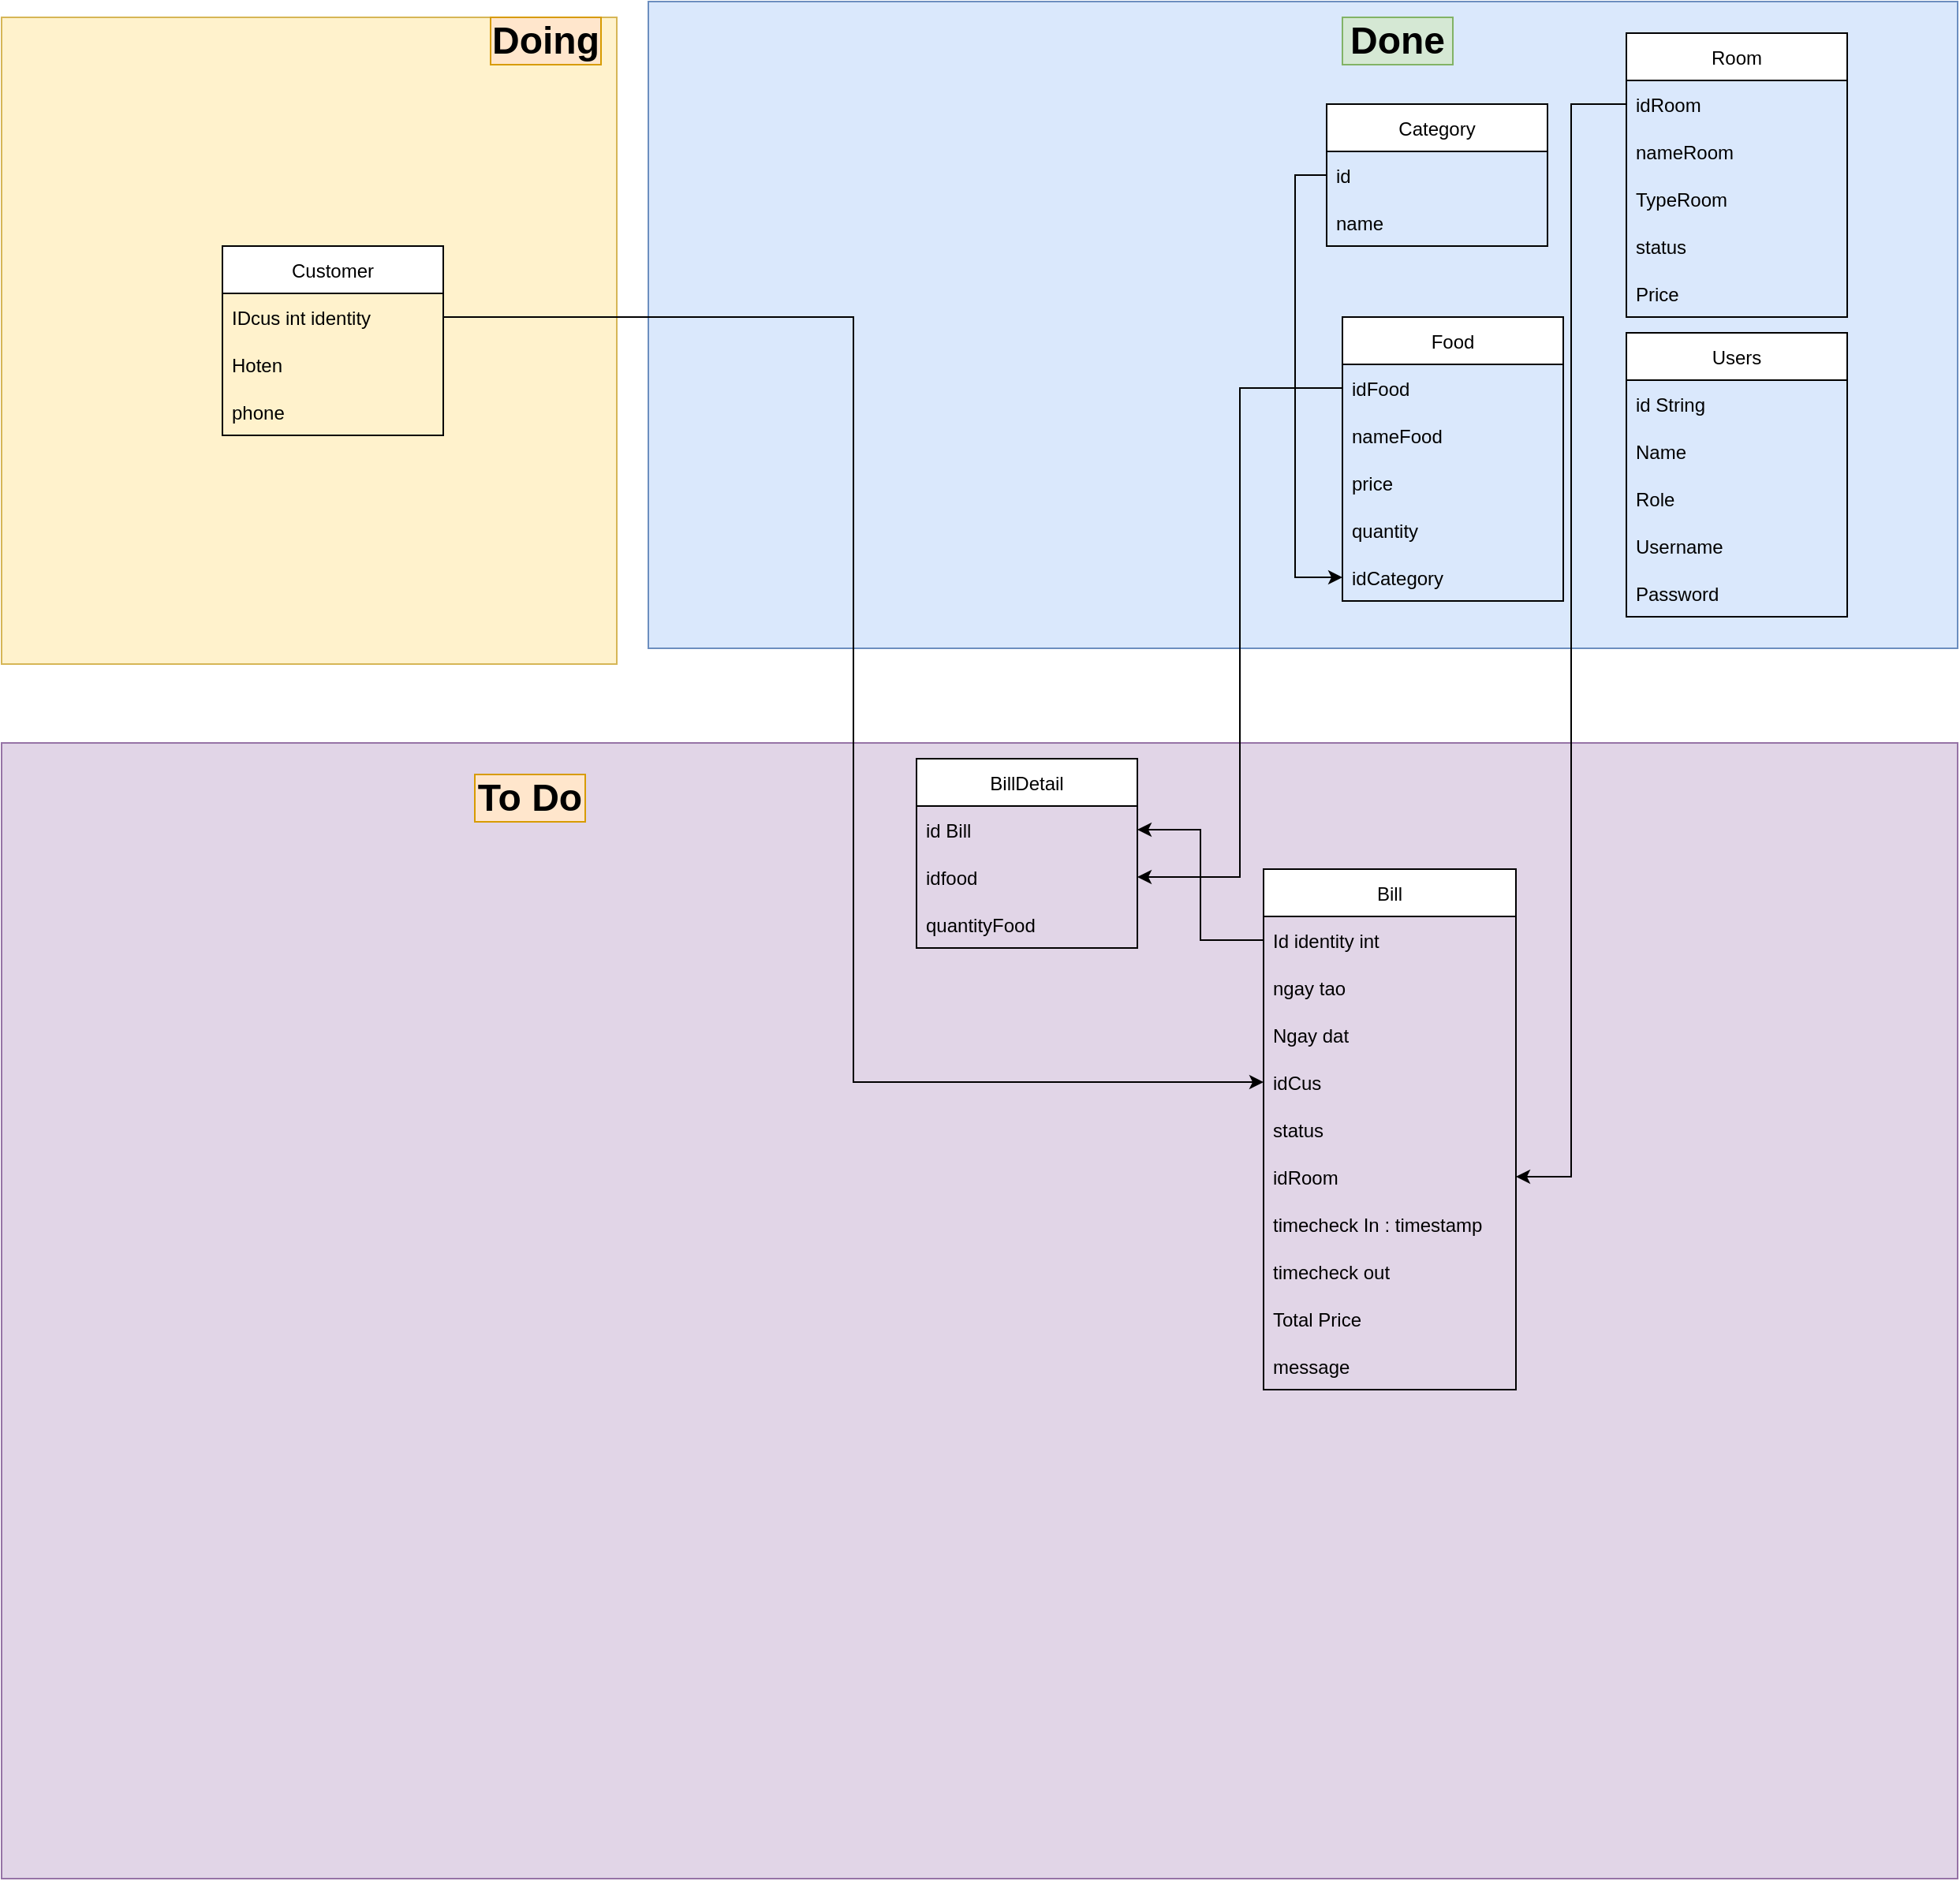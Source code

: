 <mxfile version="16.0.0" type="device"><diagram id="w9grq7raoQOu19FhDTEP" name="Page-1"><mxGraphModel dx="2228" dy="1094" grid="1" gridSize="10" guides="1" tooltips="1" connect="1" arrows="1" fold="1" page="1" pageScale="1" pageWidth="850" pageHeight="1100" math="0" shadow="0"><root><mxCell id="0"/><mxCell id="1" parent="0"/><mxCell id="NQvw7-BNusnK6Q77nifB-6" value="" style="rounded=0;whiteSpace=wrap;html=1;fontSize=24;fillColor=#e1d5e7;strokeColor=#9673a6;" vertex="1" parent="1"><mxGeometry x="-350" y="530" width="1240" height="720" as="geometry"/></mxCell><mxCell id="NQvw7-BNusnK6Q77nifB-3" value="" style="rounded=0;whiteSpace=wrap;html=1;fillColor=#fff2cc;strokeColor=#d6b656;" vertex="1" parent="1"><mxGeometry x="-350" y="70" width="390" height="410" as="geometry"/></mxCell><mxCell id="NQvw7-BNusnK6Q77nifB-1" value="" style="rounded=0;whiteSpace=wrap;html=1;fillColor=#dae8fc;strokeColor=#6c8ebf;" vertex="1" parent="1"><mxGeometry x="60" y="60" width="830" height="410" as="geometry"/></mxCell><mxCell id="ckwULzRSpGX4vH-5wd21-15" value="Customer" style="swimlane;fontStyle=0;childLayout=stackLayout;horizontal=1;startSize=30;horizontalStack=0;resizeParent=1;resizeParentMax=0;resizeLast=0;collapsible=1;marginBottom=0;" parent="1" vertex="1"><mxGeometry x="-210" y="215" width="140" height="120" as="geometry"/></mxCell><mxCell id="ckwULzRSpGX4vH-5wd21-16" value="IDcus int identity" style="text;strokeColor=none;fillColor=none;align=left;verticalAlign=middle;spacingLeft=4;spacingRight=4;overflow=hidden;points=[[0,0.5],[1,0.5]];portConstraint=eastwest;rotatable=0;" parent="ckwULzRSpGX4vH-5wd21-15" vertex="1"><mxGeometry y="30" width="140" height="30" as="geometry"/></mxCell><mxCell id="ckwULzRSpGX4vH-5wd21-17" value="Hoten" style="text;strokeColor=none;fillColor=none;align=left;verticalAlign=middle;spacingLeft=4;spacingRight=4;overflow=hidden;points=[[0,0.5],[1,0.5]];portConstraint=eastwest;rotatable=0;" parent="ckwULzRSpGX4vH-5wd21-15" vertex="1"><mxGeometry y="60" width="140" height="30" as="geometry"/></mxCell><mxCell id="ckwULzRSpGX4vH-5wd21-49" value="phone" style="text;strokeColor=none;fillColor=none;align=left;verticalAlign=middle;spacingLeft=4;spacingRight=4;overflow=hidden;points=[[0,0.5],[1,0.5]];portConstraint=eastwest;rotatable=0;" parent="ckwULzRSpGX4vH-5wd21-15" vertex="1"><mxGeometry y="90" width="140" height="30" as="geometry"/></mxCell><mxCell id="ckwULzRSpGX4vH-5wd21-19" value="Users" style="swimlane;fontStyle=0;childLayout=stackLayout;horizontal=1;startSize=30;horizontalStack=0;resizeParent=1;resizeParentMax=0;resizeLast=0;collapsible=1;marginBottom=0;" parent="1" vertex="1"><mxGeometry x="680" y="270" width="140" height="180" as="geometry"/></mxCell><mxCell id="ckwULzRSpGX4vH-5wd21-20" value="id String" style="text;strokeColor=none;fillColor=none;align=left;verticalAlign=middle;spacingLeft=4;spacingRight=4;overflow=hidden;points=[[0,0.5],[1,0.5]];portConstraint=eastwest;rotatable=0;" parent="ckwULzRSpGX4vH-5wd21-19" vertex="1"><mxGeometry y="30" width="140" height="30" as="geometry"/></mxCell><mxCell id="ckwULzRSpGX4vH-5wd21-21" value="Name" style="text;strokeColor=none;fillColor=none;align=left;verticalAlign=middle;spacingLeft=4;spacingRight=4;overflow=hidden;points=[[0,0.5],[1,0.5]];portConstraint=eastwest;rotatable=0;" parent="ckwULzRSpGX4vH-5wd21-19" vertex="1"><mxGeometry y="60" width="140" height="30" as="geometry"/></mxCell><mxCell id="ckwULzRSpGX4vH-5wd21-22" value="Role" style="text;strokeColor=none;fillColor=none;align=left;verticalAlign=middle;spacingLeft=4;spacingRight=4;overflow=hidden;points=[[0,0.5],[1,0.5]];portConstraint=eastwest;rotatable=0;" parent="ckwULzRSpGX4vH-5wd21-19" vertex="1"><mxGeometry y="90" width="140" height="30" as="geometry"/></mxCell><mxCell id="ckwULzRSpGX4vH-5wd21-47" value="Username" style="text;strokeColor=none;fillColor=none;align=left;verticalAlign=middle;spacingLeft=4;spacingRight=4;overflow=hidden;points=[[0,0.5],[1,0.5]];portConstraint=eastwest;rotatable=0;" parent="ckwULzRSpGX4vH-5wd21-19" vertex="1"><mxGeometry y="120" width="140" height="30" as="geometry"/></mxCell><mxCell id="ckwULzRSpGX4vH-5wd21-48" value="Password" style="text;strokeColor=none;fillColor=none;align=left;verticalAlign=middle;spacingLeft=4;spacingRight=4;overflow=hidden;points=[[0,0.5],[1,0.5]];portConstraint=eastwest;rotatable=0;" parent="ckwULzRSpGX4vH-5wd21-19" vertex="1"><mxGeometry y="150" width="140" height="30" as="geometry"/></mxCell><mxCell id="ckwULzRSpGX4vH-5wd21-27" value="Room" style="swimlane;fontStyle=0;childLayout=stackLayout;horizontal=1;startSize=30;horizontalStack=0;resizeParent=1;resizeParentMax=0;resizeLast=0;collapsible=1;marginBottom=0;" parent="1" vertex="1"><mxGeometry x="680" y="80" width="140" height="180" as="geometry"/></mxCell><mxCell id="ckwULzRSpGX4vH-5wd21-28" value="idRoom" style="text;strokeColor=none;fillColor=none;align=left;verticalAlign=middle;spacingLeft=4;spacingRight=4;overflow=hidden;points=[[0,0.5],[1,0.5]];portConstraint=eastwest;rotatable=0;" parent="ckwULzRSpGX4vH-5wd21-27" vertex="1"><mxGeometry y="30" width="140" height="30" as="geometry"/></mxCell><mxCell id="ckwULzRSpGX4vH-5wd21-69" value="nameRoom" style="text;strokeColor=none;fillColor=none;align=left;verticalAlign=middle;spacingLeft=4;spacingRight=4;overflow=hidden;points=[[0,0.5],[1,0.5]];portConstraint=eastwest;rotatable=0;" parent="ckwULzRSpGX4vH-5wd21-27" vertex="1"><mxGeometry y="60" width="140" height="30" as="geometry"/></mxCell><mxCell id="6aZhf54eSi-JH4mKwvQO-6" value="TypeRoom" style="text;strokeColor=none;fillColor=none;align=left;verticalAlign=middle;spacingLeft=4;spacingRight=4;overflow=hidden;points=[[0,0.5],[1,0.5]];portConstraint=eastwest;rotatable=0;" parent="ckwULzRSpGX4vH-5wd21-27" vertex="1"><mxGeometry y="90" width="140" height="30" as="geometry"/></mxCell><mxCell id="6aZhf54eSi-JH4mKwvQO-20" value="status" style="text;strokeColor=none;fillColor=none;align=left;verticalAlign=middle;spacingLeft=4;spacingRight=4;overflow=hidden;points=[[0,0.5],[1,0.5]];portConstraint=eastwest;rotatable=0;" parent="ckwULzRSpGX4vH-5wd21-27" vertex="1"><mxGeometry y="120" width="140" height="30" as="geometry"/></mxCell><mxCell id="6aZhf54eSi-JH4mKwvQO-7" value="Price" style="text;strokeColor=none;fillColor=none;align=left;verticalAlign=middle;spacingLeft=4;spacingRight=4;overflow=hidden;points=[[0,0.5],[1,0.5]];portConstraint=eastwest;rotatable=0;" parent="ckwULzRSpGX4vH-5wd21-27" vertex="1"><mxGeometry y="150" width="140" height="30" as="geometry"/></mxCell><mxCell id="ckwULzRSpGX4vH-5wd21-31" value="Food" style="swimlane;fontStyle=0;childLayout=stackLayout;horizontal=1;startSize=30;horizontalStack=0;resizeParent=1;resizeParentMax=0;resizeLast=0;collapsible=1;marginBottom=0;" parent="1" vertex="1"><mxGeometry x="500" y="260" width="140" height="180" as="geometry"/></mxCell><mxCell id="ckwULzRSpGX4vH-5wd21-33" value="idFood" style="text;strokeColor=none;fillColor=none;align=left;verticalAlign=middle;spacingLeft=4;spacingRight=4;overflow=hidden;points=[[0,0.5],[1,0.5]];portConstraint=eastwest;rotatable=0;" parent="ckwULzRSpGX4vH-5wd21-31" vertex="1"><mxGeometry y="30" width="140" height="30" as="geometry"/></mxCell><mxCell id="ckwULzRSpGX4vH-5wd21-32" value="nameFood" style="text;strokeColor=none;fillColor=none;align=left;verticalAlign=middle;spacingLeft=4;spacingRight=4;overflow=hidden;points=[[0,0.5],[1,0.5]];portConstraint=eastwest;rotatable=0;" parent="ckwULzRSpGX4vH-5wd21-31" vertex="1"><mxGeometry y="60" width="140" height="30" as="geometry"/></mxCell><mxCell id="ckwULzRSpGX4vH-5wd21-34" value="price" style="text;strokeColor=none;fillColor=none;align=left;verticalAlign=middle;spacingLeft=4;spacingRight=4;overflow=hidden;points=[[0,0.5],[1,0.5]];portConstraint=eastwest;rotatable=0;" parent="ckwULzRSpGX4vH-5wd21-31" vertex="1"><mxGeometry y="90" width="140" height="30" as="geometry"/></mxCell><mxCell id="ckwULzRSpGX4vH-5wd21-71" value="quantity" style="text;strokeColor=none;fillColor=none;align=left;verticalAlign=middle;spacingLeft=4;spacingRight=4;overflow=hidden;points=[[0,0.5],[1,0.5]];portConstraint=eastwest;rotatable=0;" parent="ckwULzRSpGX4vH-5wd21-31" vertex="1"><mxGeometry y="120" width="140" height="30" as="geometry"/></mxCell><mxCell id="DVMh2OD3ZCxhIXcD10r7-8" value="idCategory" style="text;strokeColor=none;fillColor=none;align=left;verticalAlign=middle;spacingLeft=4;spacingRight=4;overflow=hidden;points=[[0,0.5],[1,0.5]];portConstraint=eastwest;rotatable=0;" parent="ckwULzRSpGX4vH-5wd21-31" vertex="1"><mxGeometry y="150" width="140" height="30" as="geometry"/></mxCell><mxCell id="ckwULzRSpGX4vH-5wd21-35" value="Bill" style="swimlane;fontStyle=0;childLayout=stackLayout;horizontal=1;startSize=30;horizontalStack=0;resizeParent=1;resizeParentMax=0;resizeLast=0;collapsible=1;marginBottom=0;" parent="1" vertex="1"><mxGeometry x="450" y="610" width="160" height="330" as="geometry"/></mxCell><mxCell id="ckwULzRSpGX4vH-5wd21-36" value="Id identity int" style="text;strokeColor=none;fillColor=none;align=left;verticalAlign=middle;spacingLeft=4;spacingRight=4;overflow=hidden;points=[[0,0.5],[1,0.5]];portConstraint=eastwest;rotatable=0;" parent="ckwULzRSpGX4vH-5wd21-35" vertex="1"><mxGeometry y="30" width="160" height="30" as="geometry"/></mxCell><mxCell id="ckwULzRSpGX4vH-5wd21-37" value="ngay tao" style="text;strokeColor=none;fillColor=none;align=left;verticalAlign=middle;spacingLeft=4;spacingRight=4;overflow=hidden;points=[[0,0.5],[1,0.5]];portConstraint=eastwest;rotatable=0;" parent="ckwULzRSpGX4vH-5wd21-35" vertex="1"><mxGeometry y="60" width="160" height="30" as="geometry"/></mxCell><mxCell id="6aZhf54eSi-JH4mKwvQO-4" value="Ngay dat" style="text;strokeColor=none;fillColor=none;align=left;verticalAlign=middle;spacingLeft=4;spacingRight=4;overflow=hidden;points=[[0,0.5],[1,0.5]];portConstraint=eastwest;rotatable=0;" parent="ckwULzRSpGX4vH-5wd21-35" vertex="1"><mxGeometry y="90" width="160" height="30" as="geometry"/></mxCell><mxCell id="6aZhf54eSi-JH4mKwvQO-3" value="idCus" style="text;strokeColor=none;fillColor=none;align=left;verticalAlign=middle;spacingLeft=4;spacingRight=4;overflow=hidden;points=[[0,0.5],[1,0.5]];portConstraint=eastwest;rotatable=0;" parent="ckwULzRSpGX4vH-5wd21-35" vertex="1"><mxGeometry y="120" width="160" height="30" as="geometry"/></mxCell><mxCell id="6aZhf54eSi-JH4mKwvQO-21" value="status" style="text;strokeColor=none;fillColor=none;align=left;verticalAlign=middle;spacingLeft=4;spacingRight=4;overflow=hidden;points=[[0,0.5],[1,0.5]];portConstraint=eastwest;rotatable=0;" parent="ckwULzRSpGX4vH-5wd21-35" vertex="1"><mxGeometry y="150" width="160" height="30" as="geometry"/></mxCell><mxCell id="DVMh2OD3ZCxhIXcD10r7-11" value="idRoom" style="text;strokeColor=none;fillColor=none;align=left;verticalAlign=middle;spacingLeft=4;spacingRight=4;overflow=hidden;points=[[0,0.5],[1,0.5]];portConstraint=eastwest;rotatable=0;" parent="ckwULzRSpGX4vH-5wd21-35" vertex="1"><mxGeometry y="180" width="160" height="30" as="geometry"/></mxCell><mxCell id="6aZhf54eSi-JH4mKwvQO-22" value="timecheck In : timestamp" style="text;strokeColor=none;fillColor=none;align=left;verticalAlign=middle;spacingLeft=4;spacingRight=4;overflow=hidden;points=[[0,0.5],[1,0.5]];portConstraint=eastwest;rotatable=0;" parent="ckwULzRSpGX4vH-5wd21-35" vertex="1"><mxGeometry y="210" width="160" height="30" as="geometry"/></mxCell><mxCell id="6aZhf54eSi-JH4mKwvQO-23" value="timecheck out" style="text;strokeColor=none;fillColor=none;align=left;verticalAlign=middle;spacingLeft=4;spacingRight=4;overflow=hidden;points=[[0,0.5],[1,0.5]];portConstraint=eastwest;rotatable=0;" parent="ckwULzRSpGX4vH-5wd21-35" vertex="1"><mxGeometry y="240" width="160" height="30" as="geometry"/></mxCell><mxCell id="ckwULzRSpGX4vH-5wd21-53" value="Total Price" style="text;strokeColor=none;fillColor=none;align=left;verticalAlign=middle;spacingLeft=4;spacingRight=4;overflow=hidden;points=[[0,0.5],[1,0.5]];portConstraint=eastwest;rotatable=0;" parent="ckwULzRSpGX4vH-5wd21-35" vertex="1"><mxGeometry y="270" width="160" height="30" as="geometry"/></mxCell><mxCell id="NQvw7-BNusnK6Q77nifB-13" value="message" style="text;strokeColor=none;fillColor=none;align=left;verticalAlign=middle;spacingLeft=4;spacingRight=4;overflow=hidden;points=[[0,0.5],[1,0.5]];portConstraint=eastwest;rotatable=0;" vertex="1" parent="ckwULzRSpGX4vH-5wd21-35"><mxGeometry y="300" width="160" height="30" as="geometry"/></mxCell><mxCell id="6aZhf54eSi-JH4mKwvQO-5" style="edgeStyle=orthogonalEdgeStyle;rounded=0;orthogonalLoop=1;jettySize=auto;html=1;entryX=0;entryY=0.5;entryDx=0;entryDy=0;" parent="1" source="ckwULzRSpGX4vH-5wd21-16" target="6aZhf54eSi-JH4mKwvQO-3" edge="1"><mxGeometry relative="1" as="geometry"/></mxCell><mxCell id="6aZhf54eSi-JH4mKwvQO-8" value="BillDetail" style="swimlane;fontStyle=0;childLayout=stackLayout;horizontal=1;startSize=30;horizontalStack=0;resizeParent=1;resizeParentMax=0;resizeLast=0;collapsible=1;marginBottom=0;" parent="1" vertex="1"><mxGeometry x="230" y="540" width="140" height="120" as="geometry"/></mxCell><mxCell id="6aZhf54eSi-JH4mKwvQO-9" value="id Bill" style="text;strokeColor=none;fillColor=none;align=left;verticalAlign=middle;spacingLeft=4;spacingRight=4;overflow=hidden;points=[[0,0.5],[1,0.5]];portConstraint=eastwest;rotatable=0;" parent="6aZhf54eSi-JH4mKwvQO-8" vertex="1"><mxGeometry y="30" width="140" height="30" as="geometry"/></mxCell><mxCell id="6aZhf54eSi-JH4mKwvQO-11" value="idfood" style="text;strokeColor=none;fillColor=none;align=left;verticalAlign=middle;spacingLeft=4;spacingRight=4;overflow=hidden;points=[[0,0.5],[1,0.5]];portConstraint=eastwest;rotatable=0;" parent="6aZhf54eSi-JH4mKwvQO-8" vertex="1"><mxGeometry y="60" width="140" height="30" as="geometry"/></mxCell><mxCell id="6aZhf54eSi-JH4mKwvQO-19" value="quantityFood" style="text;strokeColor=none;fillColor=none;align=left;verticalAlign=middle;spacingLeft=4;spacingRight=4;overflow=hidden;points=[[0,0.5],[1,0.5]];portConstraint=eastwest;rotatable=0;" parent="6aZhf54eSi-JH4mKwvQO-8" vertex="1"><mxGeometry y="90" width="140" height="30" as="geometry"/></mxCell><mxCell id="6aZhf54eSi-JH4mKwvQO-17" style="edgeStyle=orthogonalEdgeStyle;rounded=0;orthogonalLoop=1;jettySize=auto;html=1;" parent="1" source="ckwULzRSpGX4vH-5wd21-33" target="6aZhf54eSi-JH4mKwvQO-11" edge="1"><mxGeometry relative="1" as="geometry"/></mxCell><mxCell id="6aZhf54eSi-JH4mKwvQO-18" style="edgeStyle=orthogonalEdgeStyle;rounded=0;orthogonalLoop=1;jettySize=auto;html=1;entryX=1;entryY=0.5;entryDx=0;entryDy=0;" parent="1" source="ckwULzRSpGX4vH-5wd21-36" target="6aZhf54eSi-JH4mKwvQO-9" edge="1"><mxGeometry relative="1" as="geometry"/></mxCell><mxCell id="DVMh2OD3ZCxhIXcD10r7-3" value="Category" style="swimlane;fontStyle=0;childLayout=stackLayout;horizontal=1;startSize=30;horizontalStack=0;resizeParent=1;resizeParentMax=0;resizeLast=0;collapsible=1;marginBottom=0;" parent="1" vertex="1"><mxGeometry x="490" y="125" width="140" height="90" as="geometry"/></mxCell><mxCell id="DVMh2OD3ZCxhIXcD10r7-4" value="id" style="text;strokeColor=none;fillColor=none;align=left;verticalAlign=middle;spacingLeft=4;spacingRight=4;overflow=hidden;points=[[0,0.5],[1,0.5]];portConstraint=eastwest;rotatable=0;" parent="DVMh2OD3ZCxhIXcD10r7-3" vertex="1"><mxGeometry y="30" width="140" height="30" as="geometry"/></mxCell><mxCell id="DVMh2OD3ZCxhIXcD10r7-5" value="name" style="text;strokeColor=none;fillColor=none;align=left;verticalAlign=middle;spacingLeft=4;spacingRight=4;overflow=hidden;points=[[0,0.5],[1,0.5]];portConstraint=eastwest;rotatable=0;" parent="DVMh2OD3ZCxhIXcD10r7-3" vertex="1"><mxGeometry y="60" width="140" height="30" as="geometry"/></mxCell><mxCell id="DVMh2OD3ZCxhIXcD10r7-9" style="edgeStyle=orthogonalEdgeStyle;rounded=0;orthogonalLoop=1;jettySize=auto;html=1;entryX=0;entryY=0.5;entryDx=0;entryDy=0;exitX=0;exitY=0.5;exitDx=0;exitDy=0;" parent="1" source="DVMh2OD3ZCxhIXcD10r7-4" target="DVMh2OD3ZCxhIXcD10r7-8" edge="1"><mxGeometry relative="1" as="geometry"/></mxCell><mxCell id="DVMh2OD3ZCxhIXcD10r7-16" style="edgeStyle=orthogonalEdgeStyle;rounded=0;orthogonalLoop=1;jettySize=auto;html=1;entryX=1;entryY=0.5;entryDx=0;entryDy=0;" parent="1" source="ckwULzRSpGX4vH-5wd21-28" target="DVMh2OD3ZCxhIXcD10r7-11" edge="1"><mxGeometry relative="1" as="geometry"/></mxCell><mxCell id="NQvw7-BNusnK6Q77nifB-4" value="&lt;font style=&quot;font-size: 24px&quot;&gt;&lt;b&gt;Done&lt;/b&gt;&lt;/font&gt;" style="text;html=1;strokeColor=#82b366;fillColor=#d5e8d4;align=center;verticalAlign=middle;whiteSpace=wrap;rounded=0;" vertex="1" parent="1"><mxGeometry x="500" y="70" width="70" height="30" as="geometry"/></mxCell><mxCell id="NQvw7-BNusnK6Q77nifB-5" value="&lt;span style=&quot;font-size: 24px&quot;&gt;&lt;b&gt;Doing&lt;/b&gt;&lt;/span&gt;" style="text;html=1;strokeColor=#d79b00;fillColor=#ffe6cc;align=center;verticalAlign=middle;whiteSpace=wrap;rounded=0;" vertex="1" parent="1"><mxGeometry x="-40" y="70" width="70" height="30" as="geometry"/></mxCell><mxCell id="NQvw7-BNusnK6Q77nifB-7" value="&lt;span style=&quot;font-size: 24px&quot;&gt;&lt;b&gt;To Do&lt;/b&gt;&lt;/span&gt;" style="text;html=1;strokeColor=#d79b00;fillColor=#ffe6cc;align=center;verticalAlign=middle;whiteSpace=wrap;rounded=0;" vertex="1" parent="1"><mxGeometry x="-50" y="550" width="70" height="30" as="geometry"/></mxCell></root></mxGraphModel></diagram></mxfile>